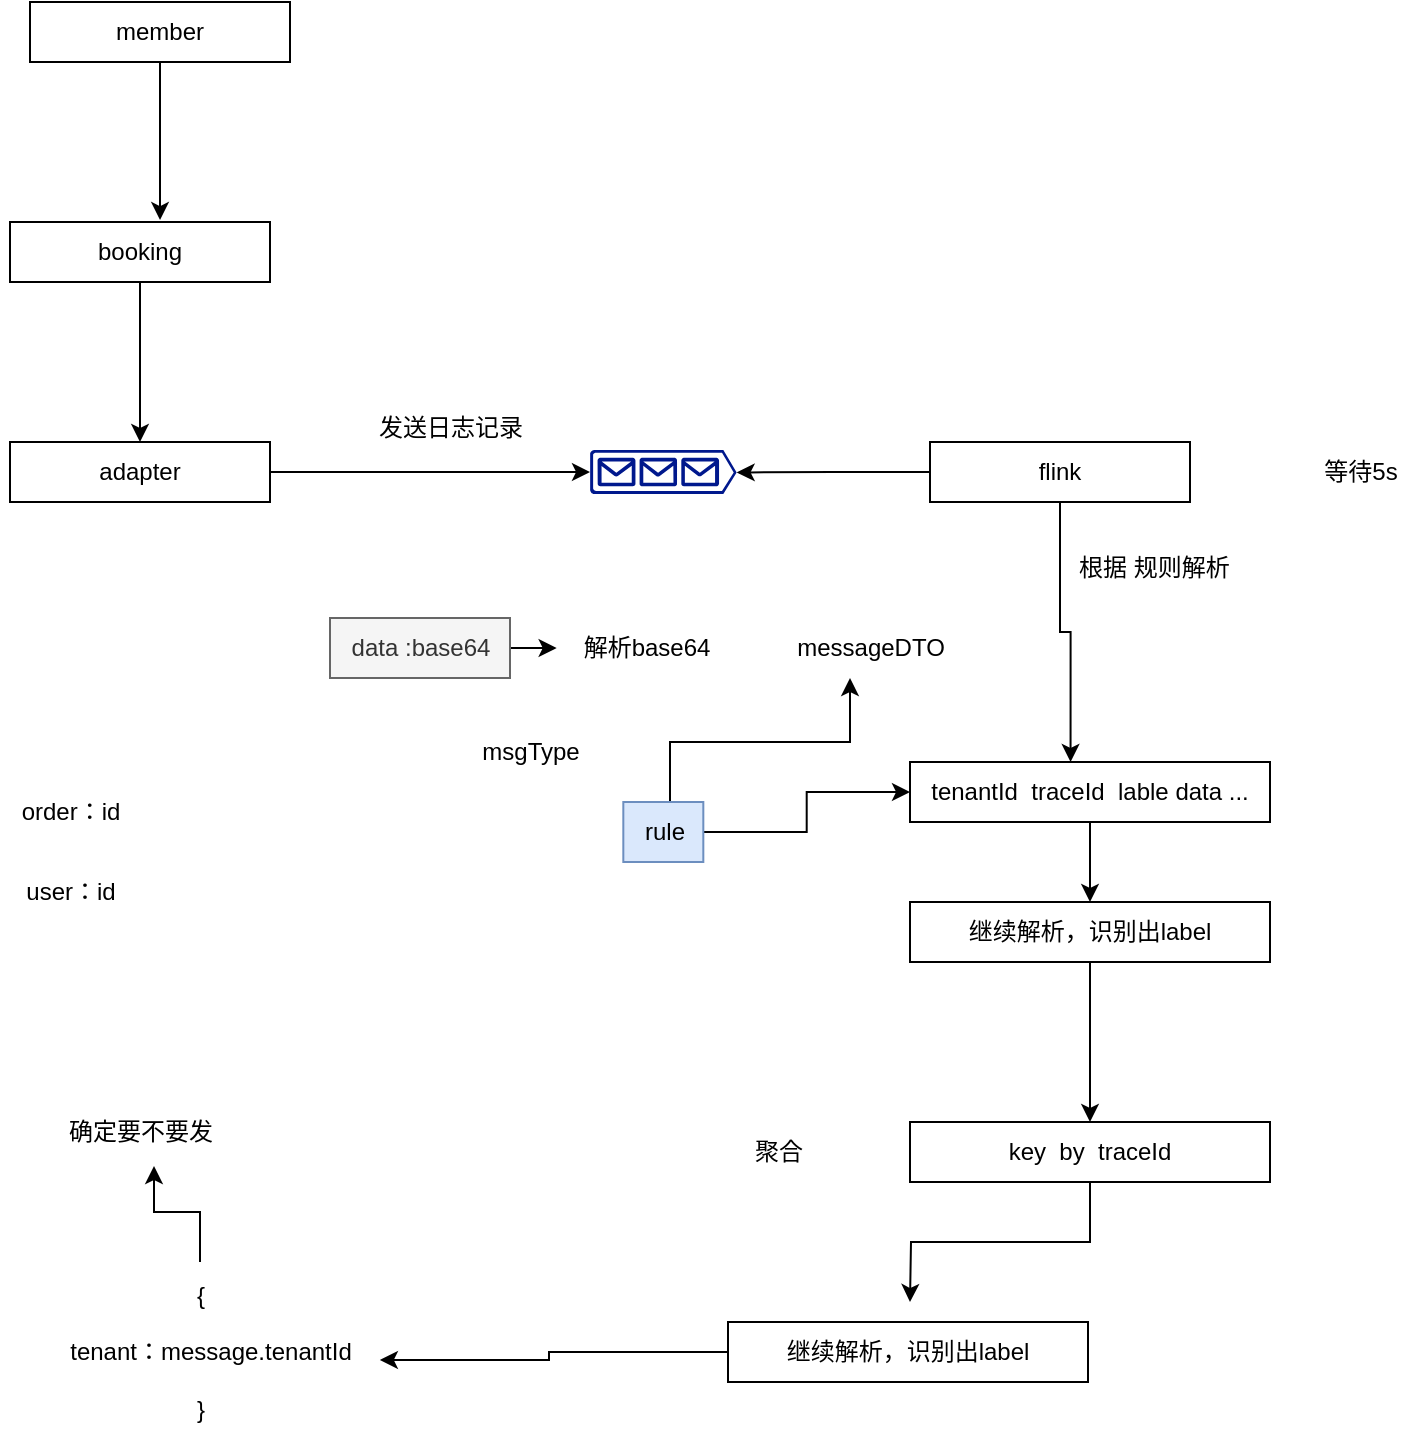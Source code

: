 <mxfile version="24.7.17">
  <diagram name="日志清洗" id="oZNZnExkW9Gg9ZYMqKRW">
    <mxGraphModel dx="1434" dy="1915" grid="1" gridSize="10" guides="1" tooltips="1" connect="1" arrows="1" fold="1" page="1" pageScale="1" pageWidth="827" pageHeight="1169" math="0" shadow="0">
      <root>
        <mxCell id="0" />
        <mxCell id="1" parent="0" />
        <mxCell id="zUACO3PlM1Be-oEqYf2M-1" style="edgeStyle=orthogonalEdgeStyle;rounded=0;orthogonalLoop=1;jettySize=auto;html=1;entryX=0;entryY=0.5;entryDx=0;entryDy=0;entryPerimeter=0;" edge="1" parent="1" source="zUACO3PlM1Be-oEqYf2M-2" target="zUACO3PlM1Be-oEqYf2M-4">
          <mxGeometry relative="1" as="geometry">
            <mxPoint x="375" y="-855" as="targetPoint" />
          </mxGeometry>
        </mxCell>
        <mxCell id="zUACO3PlM1Be-oEqYf2M-2" value="adapter" style="rounded=0;whiteSpace=wrap;html=1;" vertex="1" parent="1">
          <mxGeometry x="55" y="-870" width="130" height="30" as="geometry" />
        </mxCell>
        <mxCell id="zUACO3PlM1Be-oEqYf2M-3" value="发送日志记录" style="text;html=1;align=center;verticalAlign=middle;resizable=0;points=[];autosize=1;strokeColor=none;fillColor=none;" vertex="1" parent="1">
          <mxGeometry x="225" y="-892" width="100" height="30" as="geometry" />
        </mxCell>
        <mxCell id="zUACO3PlM1Be-oEqYf2M-4" value="" style="sketch=0;aspect=fixed;pointerEvents=1;shadow=0;dashed=0;html=1;strokeColor=none;labelPosition=center;verticalLabelPosition=bottom;verticalAlign=top;align=center;fillColor=#00188D;shape=mxgraph.azure.queue_generic" vertex="1" parent="1">
          <mxGeometry x="345" y="-866" width="73.33" height="22" as="geometry" />
        </mxCell>
        <mxCell id="zUACO3PlM1Be-oEqYf2M-5" style="edgeStyle=orthogonalEdgeStyle;rounded=0;orthogonalLoop=1;jettySize=auto;html=1;entryX=0.446;entryY=0;entryDx=0;entryDy=0;entryPerimeter=0;" edge="1" parent="1" source="zUACO3PlM1Be-oEqYf2M-6" target="zUACO3PlM1Be-oEqYf2M-10">
          <mxGeometry relative="1" as="geometry">
            <mxPoint x="583" y="-730" as="targetPoint" />
          </mxGeometry>
        </mxCell>
        <mxCell id="zUACO3PlM1Be-oEqYf2M-6" value="flink" style="rounded=0;whiteSpace=wrap;html=1;" vertex="1" parent="1">
          <mxGeometry x="515" y="-870" width="130" height="30" as="geometry" />
        </mxCell>
        <mxCell id="zUACO3PlM1Be-oEqYf2M-7" style="edgeStyle=orthogonalEdgeStyle;rounded=0;orthogonalLoop=1;jettySize=auto;html=1;entryX=1;entryY=0.51;entryDx=0;entryDy=0;entryPerimeter=0;" edge="1" parent="1" source="zUACO3PlM1Be-oEqYf2M-6" target="zUACO3PlM1Be-oEqYf2M-4">
          <mxGeometry relative="1" as="geometry" />
        </mxCell>
        <mxCell id="zUACO3PlM1Be-oEqYf2M-8" value="&amp;nbsp;根据 规则解析" style="text;html=1;align=center;verticalAlign=middle;resizable=0;points=[];autosize=1;strokeColor=none;fillColor=none;" vertex="1" parent="1">
          <mxGeometry x="575" y="-822" width="100" height="30" as="geometry" />
        </mxCell>
        <mxCell id="zUACO3PlM1Be-oEqYf2M-9" style="edgeStyle=orthogonalEdgeStyle;rounded=0;orthogonalLoop=1;jettySize=auto;html=1;entryX=0.5;entryY=0;entryDx=0;entryDy=0;" edge="1" parent="1" source="zUACO3PlM1Be-oEqYf2M-10" target="zUACO3PlM1Be-oEqYf2M-12">
          <mxGeometry relative="1" as="geometry" />
        </mxCell>
        <mxCell id="zUACO3PlM1Be-oEqYf2M-10" value="tenantId&amp;nbsp; traceId&amp;nbsp; lable data ..." style="rounded=0;whiteSpace=wrap;html=1;" vertex="1" parent="1">
          <mxGeometry x="505" y="-710" width="180" height="30" as="geometry" />
        </mxCell>
        <mxCell id="zUACO3PlM1Be-oEqYf2M-11" style="edgeStyle=orthogonalEdgeStyle;rounded=0;orthogonalLoop=1;jettySize=auto;html=1;entryX=0.5;entryY=0;entryDx=0;entryDy=0;" edge="1" parent="1" source="zUACO3PlM1Be-oEqYf2M-12" target="zUACO3PlM1Be-oEqYf2M-15">
          <mxGeometry relative="1" as="geometry" />
        </mxCell>
        <mxCell id="zUACO3PlM1Be-oEqYf2M-12" value="继续解析，识别出label" style="rounded=0;whiteSpace=wrap;html=1;" vertex="1" parent="1">
          <mxGeometry x="505" y="-640" width="180" height="30" as="geometry" />
        </mxCell>
        <mxCell id="zUACO3PlM1Be-oEqYf2M-13" value="聚合" style="text;html=1;align=center;verticalAlign=middle;resizable=0;points=[];autosize=1;strokeColor=none;fillColor=none;" vertex="1" parent="1">
          <mxGeometry x="414" y="-530" width="50" height="30" as="geometry" />
        </mxCell>
        <mxCell id="zUACO3PlM1Be-oEqYf2M-14" style="edgeStyle=orthogonalEdgeStyle;rounded=0;orthogonalLoop=1;jettySize=auto;html=1;" edge="1" parent="1" source="zUACO3PlM1Be-oEqYf2M-15">
          <mxGeometry relative="1" as="geometry">
            <mxPoint x="505" y="-440" as="targetPoint" />
          </mxGeometry>
        </mxCell>
        <mxCell id="zUACO3PlM1Be-oEqYf2M-15" value="key&amp;nbsp; by&amp;nbsp; traceId" style="rounded=0;whiteSpace=wrap;html=1;" vertex="1" parent="1">
          <mxGeometry x="505" y="-530" width="180" height="30" as="geometry" />
        </mxCell>
        <mxCell id="zUACO3PlM1Be-oEqYf2M-16" value="messageDTO" style="text;html=1;align=center;verticalAlign=middle;resizable=0;points=[];autosize=1;strokeColor=none;fillColor=none;" vertex="1" parent="1">
          <mxGeometry x="435" y="-782" width="100" height="30" as="geometry" />
        </mxCell>
        <mxCell id="zUACO3PlM1Be-oEqYf2M-17" value="order：id" style="text;html=1;align=center;verticalAlign=middle;resizable=0;points=[];autosize=1;strokeColor=none;fillColor=none;" vertex="1" parent="1">
          <mxGeometry x="50" y="-700" width="70" height="30" as="geometry" />
        </mxCell>
        <mxCell id="zUACO3PlM1Be-oEqYf2M-18" value="user：id" style="text;html=1;align=center;verticalAlign=middle;resizable=0;points=[];autosize=1;strokeColor=none;fillColor=none;" vertex="1" parent="1">
          <mxGeometry x="50" y="-660" width="70" height="30" as="geometry" />
        </mxCell>
        <mxCell id="zUACO3PlM1Be-oEqYf2M-19" style="edgeStyle=orthogonalEdgeStyle;rounded=0;orthogonalLoop=1;jettySize=auto;html=1;entryX=0.57;entryY=1.067;entryDx=0;entryDy=0;entryPerimeter=0;" edge="1" parent="1" source="zUACO3PlM1Be-oEqYf2M-20" target="zUACO3PlM1Be-oEqYf2M-31">
          <mxGeometry relative="1" as="geometry">
            <mxPoint x="195" y="-260" as="targetPoint" />
          </mxGeometry>
        </mxCell>
        <mxCell id="zUACO3PlM1Be-oEqYf2M-20" value="{&lt;div&gt;&lt;br&gt;&lt;/div&gt;&lt;div&gt;&amp;nbsp; &amp;nbsp;tenant：message.tenantId&lt;/div&gt;&lt;div&gt;&lt;br&gt;&lt;/div&gt;&lt;div&gt;}&lt;/div&gt;" style="text;html=1;align=center;verticalAlign=middle;resizable=0;points=[];autosize=1;strokeColor=none;fillColor=none;" vertex="1" parent="1">
          <mxGeometry x="65" y="-460" width="170" height="90" as="geometry" />
        </mxCell>
        <mxCell id="zUACO3PlM1Be-oEqYf2M-21" style="edgeStyle=orthogonalEdgeStyle;rounded=0;orthogonalLoop=1;jettySize=auto;html=1;entryX=0;entryY=0.5;entryDx=0;entryDy=0;" edge="1" parent="1" source="zUACO3PlM1Be-oEqYf2M-23" target="zUACO3PlM1Be-oEqYf2M-10">
          <mxGeometry relative="1" as="geometry">
            <mxPoint x="495" y="-697" as="targetPoint" />
          </mxGeometry>
        </mxCell>
        <mxCell id="zUACO3PlM1Be-oEqYf2M-22" style="edgeStyle=orthogonalEdgeStyle;rounded=0;orthogonalLoop=1;jettySize=auto;html=1;" edge="1" parent="1" source="zUACO3PlM1Be-oEqYf2M-23" target="zUACO3PlM1Be-oEqYf2M-16">
          <mxGeometry relative="1" as="geometry">
            <Array as="points">
              <mxPoint x="385" y="-720" />
              <mxPoint x="475" y="-720" />
            </Array>
          </mxGeometry>
        </mxCell>
        <mxCell id="zUACO3PlM1Be-oEqYf2M-23" value="rule" style="text;html=1;align=center;verticalAlign=middle;resizable=0;points=[];autosize=1;strokeColor=#6c8ebf;fillColor=#dae8fc;" vertex="1" parent="1">
          <mxGeometry x="361.66" y="-690" width="40" height="30" as="geometry" />
        </mxCell>
        <mxCell id="zUACO3PlM1Be-oEqYf2M-24" style="edgeStyle=orthogonalEdgeStyle;rounded=0;orthogonalLoop=1;jettySize=auto;html=1;" edge="1" parent="1" source="zUACO3PlM1Be-oEqYf2M-25" target="zUACO3PlM1Be-oEqYf2M-26">
          <mxGeometry relative="1" as="geometry" />
        </mxCell>
        <mxCell id="zUACO3PlM1Be-oEqYf2M-25" value="data :base64" style="text;html=1;align=center;verticalAlign=middle;resizable=0;points=[];autosize=1;strokeColor=#666666;fillColor=#f5f5f5;fontColor=#333333;" vertex="1" parent="1">
          <mxGeometry x="215" y="-782" width="90" height="30" as="geometry" />
        </mxCell>
        <mxCell id="zUACO3PlM1Be-oEqYf2M-26" value="解析base64" style="text;html=1;align=center;verticalAlign=middle;resizable=0;points=[];autosize=1;strokeColor=none;fillColor=none;" vertex="1" parent="1">
          <mxGeometry x="328.33" y="-782" width="90" height="30" as="geometry" />
        </mxCell>
        <mxCell id="zUACO3PlM1Be-oEqYf2M-27" value="msgType" style="text;html=1;align=center;verticalAlign=middle;resizable=0;points=[];autosize=1;strokeColor=none;fillColor=none;" vertex="1" parent="1">
          <mxGeometry x="280" y="-730" width="70" height="30" as="geometry" />
        </mxCell>
        <mxCell id="zUACO3PlM1Be-oEqYf2M-28" value="等待5s" style="text;html=1;align=center;verticalAlign=middle;resizable=0;points=[];autosize=1;strokeColor=none;fillColor=none;" vertex="1" parent="1">
          <mxGeometry x="700" y="-870" width="60" height="30" as="geometry" />
        </mxCell>
        <mxCell id="zUACO3PlM1Be-oEqYf2M-29" value="继续解析，识别出label" style="rounded=0;whiteSpace=wrap;html=1;" vertex="1" parent="1">
          <mxGeometry x="414" y="-430" width="180" height="30" as="geometry" />
        </mxCell>
        <mxCell id="zUACO3PlM1Be-oEqYf2M-30" style="edgeStyle=orthogonalEdgeStyle;rounded=0;orthogonalLoop=1;jettySize=auto;html=1;entryX=1.029;entryY=0.544;entryDx=0;entryDy=0;entryPerimeter=0;" edge="1" parent="1" source="zUACO3PlM1Be-oEqYf2M-29" target="zUACO3PlM1Be-oEqYf2M-20">
          <mxGeometry relative="1" as="geometry" />
        </mxCell>
        <mxCell id="zUACO3PlM1Be-oEqYf2M-31" value="确定要不要发" style="text;html=1;align=center;verticalAlign=middle;resizable=0;points=[];autosize=1;strokeColor=none;fillColor=none;" vertex="1" parent="1">
          <mxGeometry x="70" y="-540" width="100" height="30" as="geometry" />
        </mxCell>
        <mxCell id="zUACO3PlM1Be-oEqYf2M-32" value="member" style="rounded=0;whiteSpace=wrap;html=1;" vertex="1" parent="1">
          <mxGeometry x="65" y="-1090" width="130" height="30" as="geometry" />
        </mxCell>
        <mxCell id="zUACO3PlM1Be-oEqYf2M-33" style="edgeStyle=orthogonalEdgeStyle;rounded=0;orthogonalLoop=1;jettySize=auto;html=1;entryX=0.5;entryY=0;entryDx=0;entryDy=0;" edge="1" parent="1" source="zUACO3PlM1Be-oEqYf2M-34" target="zUACO3PlM1Be-oEqYf2M-2">
          <mxGeometry relative="1" as="geometry" />
        </mxCell>
        <mxCell id="zUACO3PlM1Be-oEqYf2M-34" value="booking" style="rounded=0;whiteSpace=wrap;html=1;" vertex="1" parent="1">
          <mxGeometry x="55" y="-980" width="130" height="30" as="geometry" />
        </mxCell>
        <mxCell id="zUACO3PlM1Be-oEqYf2M-35" style="edgeStyle=orthogonalEdgeStyle;rounded=0;orthogonalLoop=1;jettySize=auto;html=1;entryX=0.577;entryY=-0.033;entryDx=0;entryDy=0;entryPerimeter=0;" edge="1" parent="1" source="zUACO3PlM1Be-oEqYf2M-32" target="zUACO3PlM1Be-oEqYf2M-34">
          <mxGeometry relative="1" as="geometry" />
        </mxCell>
      </root>
    </mxGraphModel>
  </diagram>
</mxfile>
